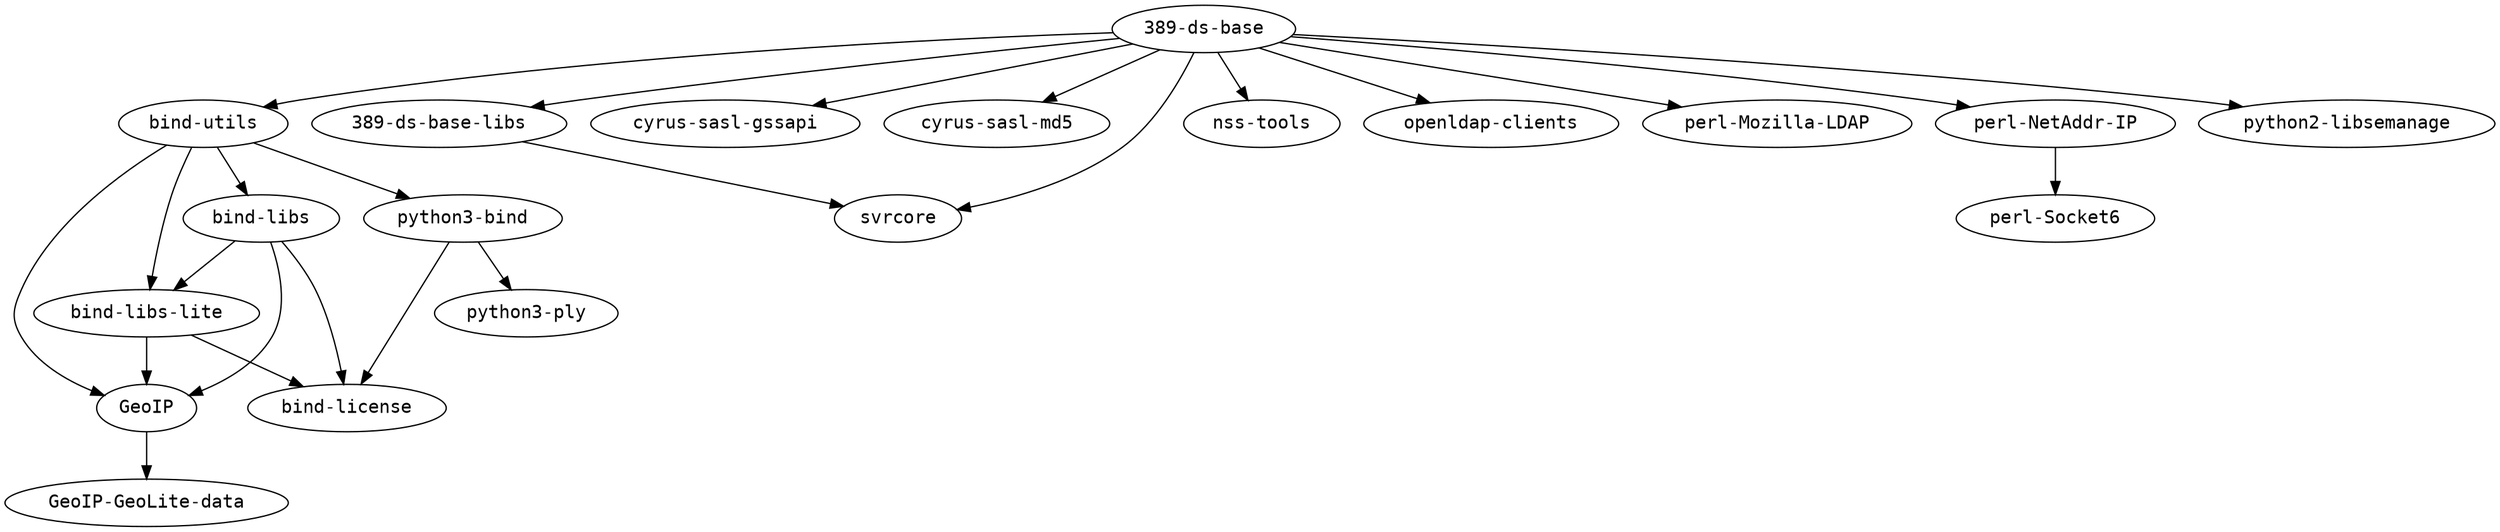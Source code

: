 strict digraph G {
node [fontname=monospace];
  "389-ds-base" -> "389-ds-base-libs";
  "389-ds-base" -> "bind-utils";
  "389-ds-base" -> "cyrus-sasl-gssapi";
  "389-ds-base" -> "cyrus-sasl-md5";
  "389-ds-base-libs" -> "svrcore";
  "389-ds-base" -> "nss-tools";
  "389-ds-base" -> "openldap-clients";
  "389-ds-base" -> "perl-Mozilla-LDAP";
  "389-ds-base" -> "perl-NetAddr-IP";
  "389-ds-base" -> "python2-libsemanage";
  "389-ds-base" -> "svrcore";
  "bind-libs" -> "bind-libs-lite";
  "bind-libs" -> "bind-license";
  "bind-libs" -> "GeoIP";
  "bind-libs-lite" -> "bind-license";
  "bind-libs-lite" -> "GeoIP";
  "bind-utils" -> "bind-libs";
  "bind-utils" -> "bind-libs-lite";
  "bind-utils" -> "GeoIP";
  "bind-utils" -> "python3-bind";
  "GeoIP" -> "GeoIP-GeoLite-data";
  "perl-NetAddr-IP" -> "perl-Socket6";
  "python3-bind" -> "bind-license";
  "python3-bind" -> "python3-ply";
}
